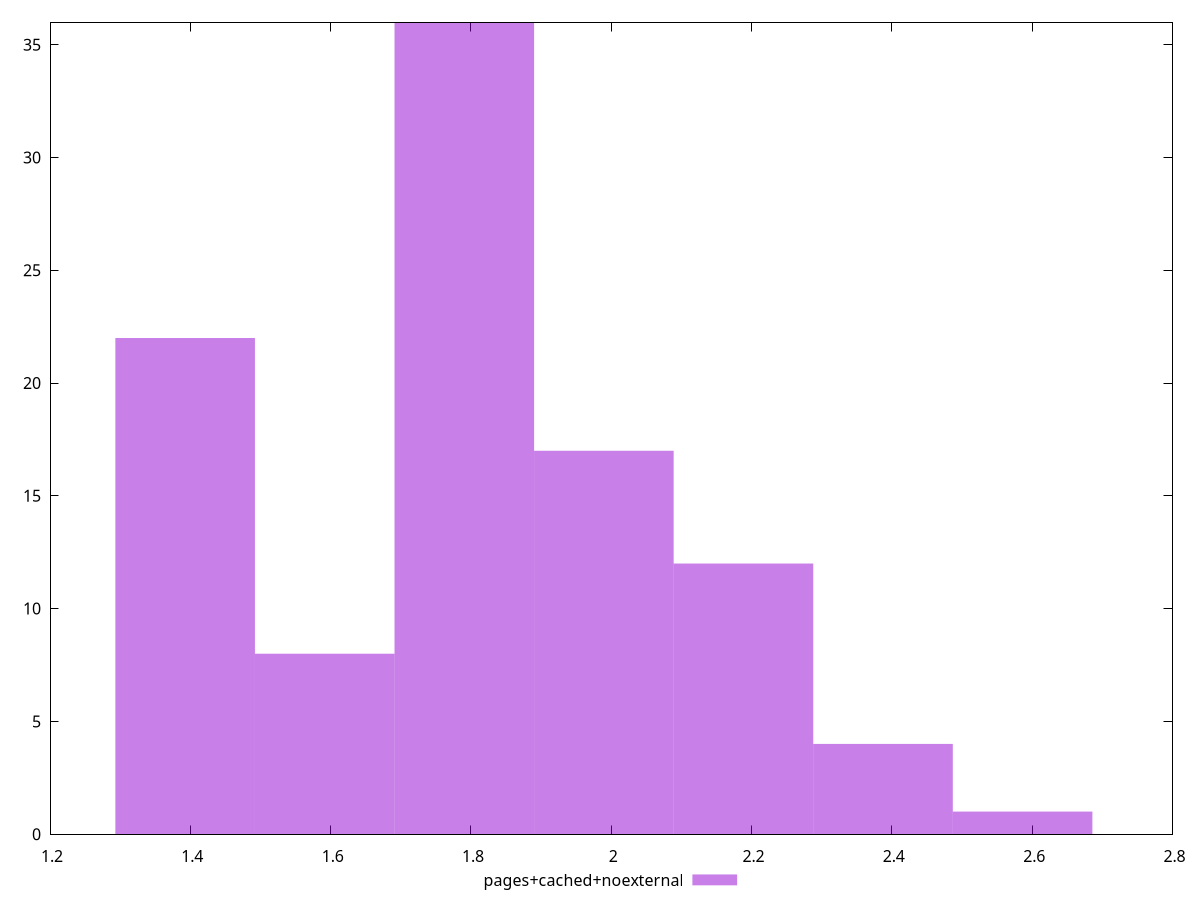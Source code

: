 $_pagesCachedNoexternal <<EOF
1.5915925430713613 8
2.188439746723122 12
1.7905416109552814 36
1.3926434751874412 22
1.9894906788392017 17
2.387388814607042 4
2.586337882490962 1
EOF
set key outside below
set terminal pngcairo
set output "report_00005_2020-11-02T22-26-11.212Z/server-response-time/pages+cached+noexternal//raw_hist.png"
set yrange [0:36]
set boxwidth 0.19894906788392017
set style fill transparent solid 0.5 noborder
plot $_pagesCachedNoexternal title "pages+cached+noexternal" with boxes ,